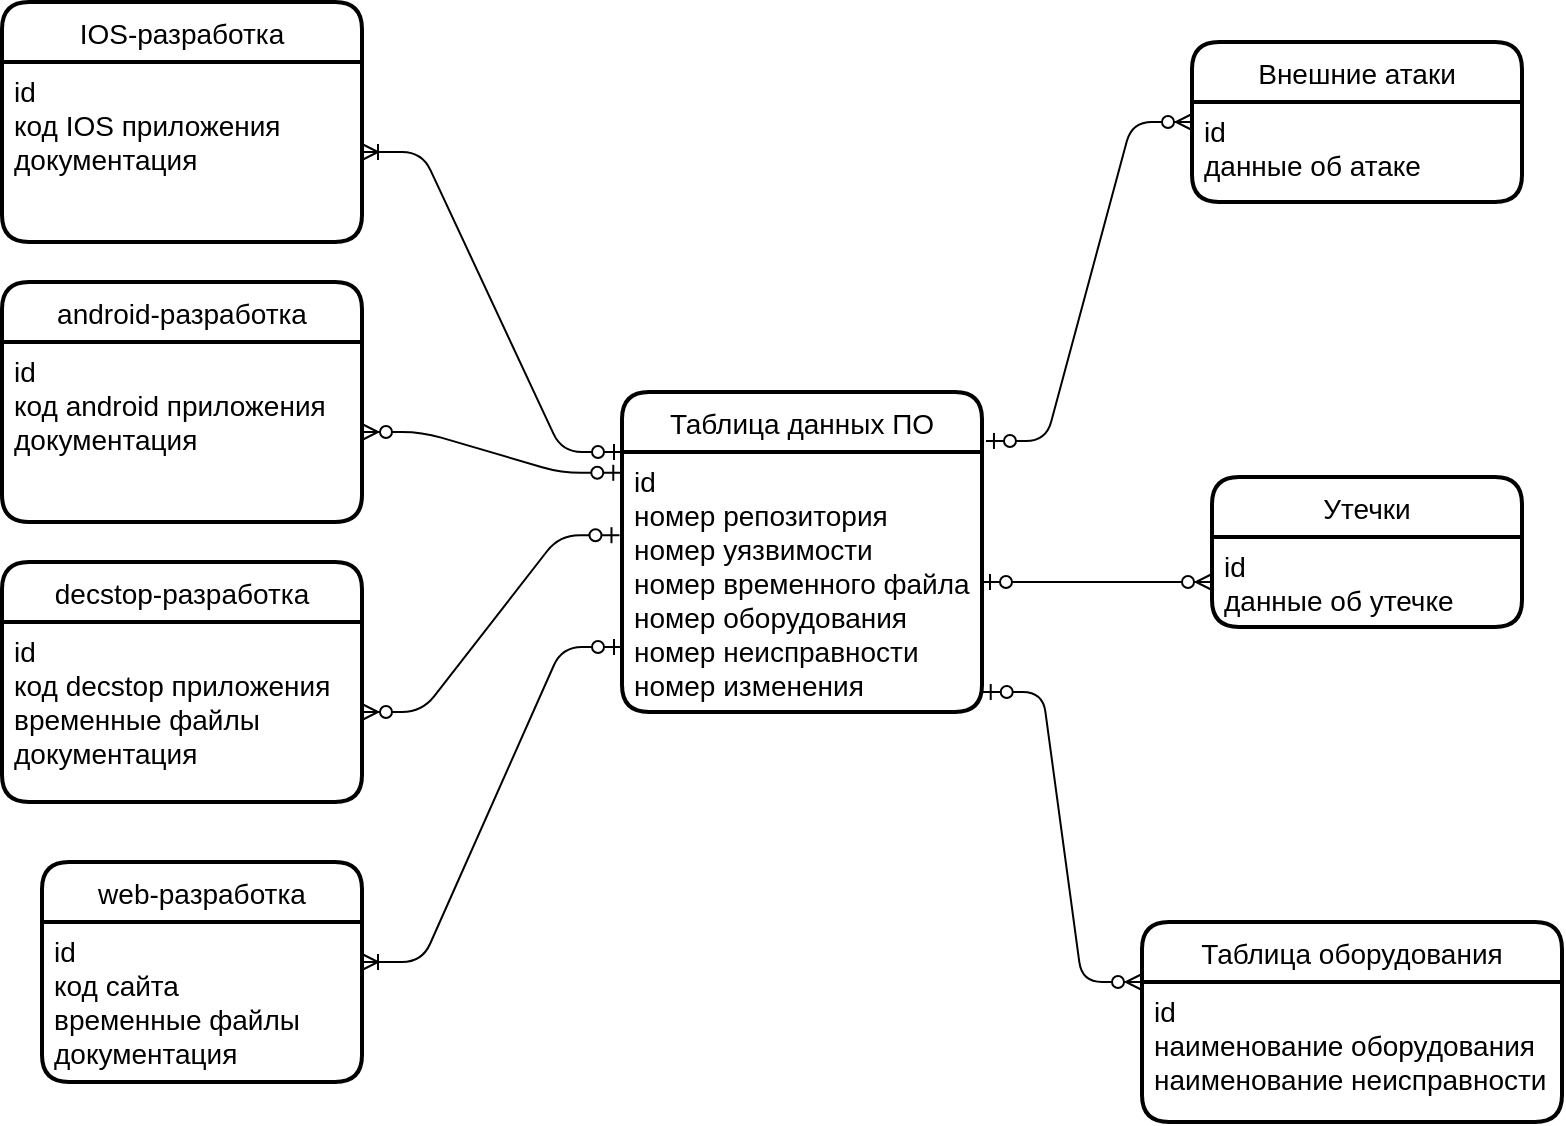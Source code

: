 <mxfile version="14.7.0" type="github">
  <diagram id="C5RBs43oDa-KdzZeNtuy" name="Page-1">
    <mxGraphModel dx="1038" dy="548" grid="1" gridSize="10" guides="1" tooltips="1" connect="1" arrows="1" fold="1" page="1" pageScale="1" pageWidth="827" pageHeight="1169" math="0" shadow="0">
      <root>
        <mxCell id="WIyWlLk6GJQsqaUBKTNV-0" />
        <mxCell id="WIyWlLk6GJQsqaUBKTNV-1" parent="WIyWlLk6GJQsqaUBKTNV-0" />
        <mxCell id="aeCKGbAHGKU6MJixBmlG-6" value="Таблица данных ПО" style="swimlane;childLayout=stackLayout;horizontal=1;startSize=30;horizontalStack=0;rounded=1;fontSize=14;fontStyle=0;strokeWidth=2;resizeParent=0;resizeLast=1;shadow=0;dashed=0;align=center;" vertex="1" parent="WIyWlLk6GJQsqaUBKTNV-1">
          <mxGeometry x="340" y="425" width="180" height="160" as="geometry" />
        </mxCell>
        <mxCell id="aeCKGbAHGKU6MJixBmlG-7" value="id&#xa;номер репозитория&#xa;номер уязвимости&#xa;номер временного файла&#xa;номер оборудования&#xa;номер неисправности&#xa;номер изменения" style="align=left;strokeColor=none;fillColor=none;spacingLeft=4;fontSize=14;verticalAlign=top;resizable=0;rotatable=0;part=1;" vertex="1" parent="aeCKGbAHGKU6MJixBmlG-6">
          <mxGeometry y="30" width="180" height="130" as="geometry" />
        </mxCell>
        <mxCell id="aeCKGbAHGKU6MJixBmlG-8" value="Внешние атаки" style="swimlane;childLayout=stackLayout;horizontal=1;startSize=30;horizontalStack=0;rounded=1;fontSize=14;fontStyle=0;strokeWidth=2;resizeParent=0;resizeLast=1;shadow=0;dashed=0;align=center;" vertex="1" parent="WIyWlLk6GJQsqaUBKTNV-1">
          <mxGeometry x="625" y="250" width="165" height="80" as="geometry" />
        </mxCell>
        <mxCell id="aeCKGbAHGKU6MJixBmlG-9" value="id&#xa;данные об атаке&#xa;" style="align=left;strokeColor=none;fillColor=none;spacingLeft=4;fontSize=14;verticalAlign=top;resizable=0;rotatable=0;part=1;" vertex="1" parent="aeCKGbAHGKU6MJixBmlG-8">
          <mxGeometry y="30" width="165" height="50" as="geometry" />
        </mxCell>
        <mxCell id="aeCKGbAHGKU6MJixBmlG-10" value="Утечки" style="swimlane;childLayout=stackLayout;horizontal=1;startSize=30;horizontalStack=0;rounded=1;fontSize=14;fontStyle=0;strokeWidth=2;resizeParent=0;resizeLast=1;shadow=0;dashed=0;align=center;" vertex="1" parent="WIyWlLk6GJQsqaUBKTNV-1">
          <mxGeometry x="635" y="467.5" width="155" height="75" as="geometry" />
        </mxCell>
        <mxCell id="aeCKGbAHGKU6MJixBmlG-11" value="id&#xa;данные об утечке" style="align=left;strokeColor=none;fillColor=none;spacingLeft=4;fontSize=14;verticalAlign=top;resizable=0;rotatable=0;part=1;" vertex="1" parent="aeCKGbAHGKU6MJixBmlG-10">
          <mxGeometry y="30" width="155" height="45" as="geometry" />
        </mxCell>
        <mxCell id="aeCKGbAHGKU6MJixBmlG-12" value="web-разработка" style="swimlane;childLayout=stackLayout;horizontal=1;startSize=30;horizontalStack=0;rounded=1;fontSize=14;fontStyle=0;strokeWidth=2;resizeParent=0;resizeLast=1;shadow=0;dashed=0;align=center;" vertex="1" parent="WIyWlLk6GJQsqaUBKTNV-1">
          <mxGeometry x="50" y="660" width="160" height="110" as="geometry" />
        </mxCell>
        <mxCell id="aeCKGbAHGKU6MJixBmlG-13" value="id&#xa;код сайта&#xa;временные файлы&#xa;документация" style="align=left;strokeColor=none;fillColor=none;spacingLeft=4;fontSize=14;verticalAlign=top;resizable=0;rotatable=0;part=1;" vertex="1" parent="aeCKGbAHGKU6MJixBmlG-12">
          <mxGeometry y="30" width="160" height="80" as="geometry" />
        </mxCell>
        <mxCell id="aeCKGbAHGKU6MJixBmlG-14" value="Таблица оборудования" style="swimlane;childLayout=stackLayout;horizontal=1;startSize=30;horizontalStack=0;rounded=1;fontSize=14;fontStyle=0;strokeWidth=2;resizeParent=0;resizeLast=1;shadow=0;dashed=0;align=center;" vertex="1" parent="WIyWlLk6GJQsqaUBKTNV-1">
          <mxGeometry x="600" y="690" width="210" height="100" as="geometry" />
        </mxCell>
        <mxCell id="aeCKGbAHGKU6MJixBmlG-15" value="id&#xa;наименование оборудования&#xa;наименование неисправности" style="align=left;strokeColor=none;fillColor=none;spacingLeft=4;fontSize=14;verticalAlign=top;resizable=0;rotatable=0;part=1;" vertex="1" parent="aeCKGbAHGKU6MJixBmlG-14">
          <mxGeometry y="30" width="210" height="70" as="geometry" />
        </mxCell>
        <mxCell id="aeCKGbAHGKU6MJixBmlG-21" value="" style="edgeStyle=entityRelationEdgeStyle;fontSize=12;html=1;endArrow=ERzeroToMany;startArrow=ERzeroToOne;exitX=1.002;exitY=0.923;exitDx=0;exitDy=0;exitPerimeter=0;entryX=0;entryY=0;entryDx=0;entryDy=0;" edge="1" parent="WIyWlLk6GJQsqaUBKTNV-1" source="aeCKGbAHGKU6MJixBmlG-7" target="aeCKGbAHGKU6MJixBmlG-15">
          <mxGeometry width="100" height="100" relative="1" as="geometry">
            <mxPoint x="400" y="770" as="sourcePoint" />
            <mxPoint x="500" y="670" as="targetPoint" />
          </mxGeometry>
        </mxCell>
        <mxCell id="aeCKGbAHGKU6MJixBmlG-22" value="" style="edgeStyle=entityRelationEdgeStyle;fontSize=12;html=1;endArrow=ERzeroToMany;startArrow=ERzeroToOne;exitX=1;exitY=0.5;exitDx=0;exitDy=0;entryX=0;entryY=0.5;entryDx=0;entryDy=0;" edge="1" parent="WIyWlLk6GJQsqaUBKTNV-1" source="aeCKGbAHGKU6MJixBmlG-7" target="aeCKGbAHGKU6MJixBmlG-11">
          <mxGeometry width="100" height="100" relative="1" as="geometry">
            <mxPoint x="410" y="740" as="sourcePoint" />
            <mxPoint x="510" y="640" as="targetPoint" />
          </mxGeometry>
        </mxCell>
        <mxCell id="aeCKGbAHGKU6MJixBmlG-23" value="" style="edgeStyle=entityRelationEdgeStyle;fontSize=12;html=1;endArrow=ERzeroToMany;startArrow=ERzeroToOne;entryX=0;entryY=0.5;entryDx=0;entryDy=0;exitX=1.011;exitY=0.153;exitDx=0;exitDy=0;exitPerimeter=0;" edge="1" parent="WIyWlLk6GJQsqaUBKTNV-1" source="aeCKGbAHGKU6MJixBmlG-6" target="aeCKGbAHGKU6MJixBmlG-8">
          <mxGeometry width="100" height="100" relative="1" as="geometry">
            <mxPoint x="430" y="400" as="sourcePoint" />
            <mxPoint x="530" y="300" as="targetPoint" />
          </mxGeometry>
        </mxCell>
        <mxCell id="aeCKGbAHGKU6MJixBmlG-25" value="decstop-разработка" style="swimlane;childLayout=stackLayout;horizontal=1;startSize=30;horizontalStack=0;rounded=1;fontSize=14;fontStyle=0;strokeWidth=2;resizeParent=0;resizeLast=1;shadow=0;dashed=0;align=center;" vertex="1" parent="WIyWlLk6GJQsqaUBKTNV-1">
          <mxGeometry x="30" y="510" width="180" height="120" as="geometry" />
        </mxCell>
        <mxCell id="aeCKGbAHGKU6MJixBmlG-26" value="id&#xa;код decstop приложения&#xa;временные файлы&#xa;документация" style="align=left;strokeColor=none;fillColor=none;spacingLeft=4;fontSize=14;verticalAlign=top;resizable=0;rotatable=0;part=1;" vertex="1" parent="aeCKGbAHGKU6MJixBmlG-25">
          <mxGeometry y="30" width="180" height="90" as="geometry" />
        </mxCell>
        <mxCell id="aeCKGbAHGKU6MJixBmlG-29" value="" style="edgeStyle=entityRelationEdgeStyle;fontSize=12;html=1;endArrow=ERzeroToMany;startArrow=ERzeroToOne;exitX=-0.007;exitY=0.32;exitDx=0;exitDy=0;exitPerimeter=0;entryX=1;entryY=0.5;entryDx=0;entryDy=0;" edge="1" parent="WIyWlLk6GJQsqaUBKTNV-1" source="aeCKGbAHGKU6MJixBmlG-7" target="aeCKGbAHGKU6MJixBmlG-26">
          <mxGeometry width="100" height="100" relative="1" as="geometry">
            <mxPoint x="260" y="400" as="sourcePoint" />
            <mxPoint x="360" y="300" as="targetPoint" />
          </mxGeometry>
        </mxCell>
        <mxCell id="aeCKGbAHGKU6MJixBmlG-30" value="android-разработка" style="swimlane;childLayout=stackLayout;horizontal=1;startSize=30;horizontalStack=0;rounded=1;fontSize=14;fontStyle=0;strokeWidth=2;resizeParent=0;resizeLast=1;shadow=0;dashed=0;align=center;arcSize=15;" vertex="1" parent="WIyWlLk6GJQsqaUBKTNV-1">
          <mxGeometry x="30" y="370" width="180" height="120" as="geometry" />
        </mxCell>
        <mxCell id="aeCKGbAHGKU6MJixBmlG-31" value="id&#xa;код android приложения&#xa;документация" style="align=left;strokeColor=none;fillColor=none;spacingLeft=4;fontSize=14;verticalAlign=top;resizable=0;rotatable=0;part=1;" vertex="1" parent="aeCKGbAHGKU6MJixBmlG-30">
          <mxGeometry y="30" width="180" height="90" as="geometry" />
        </mxCell>
        <mxCell id="aeCKGbAHGKU6MJixBmlG-32" value="IOS-разработка" style="swimlane;childLayout=stackLayout;horizontal=1;startSize=30;horizontalStack=0;rounded=1;fontSize=14;fontStyle=0;strokeWidth=2;resizeParent=0;resizeLast=1;shadow=0;dashed=0;align=center;arcSize=15;" vertex="1" parent="WIyWlLk6GJQsqaUBKTNV-1">
          <mxGeometry x="30" y="230" width="180" height="120" as="geometry" />
        </mxCell>
        <mxCell id="aeCKGbAHGKU6MJixBmlG-33" value="id&#xa;код IOS приложения&#xa;документация" style="align=left;strokeColor=none;fillColor=none;spacingLeft=4;fontSize=14;verticalAlign=top;resizable=0;rotatable=0;part=1;" vertex="1" parent="aeCKGbAHGKU6MJixBmlG-32">
          <mxGeometry y="30" width="180" height="90" as="geometry" />
        </mxCell>
        <mxCell id="aeCKGbAHGKU6MJixBmlG-35" value="" style="edgeStyle=entityRelationEdgeStyle;fontSize=12;html=1;endArrow=ERzeroToMany;startArrow=ERzeroToOne;exitX=-0.002;exitY=0.08;exitDx=0;exitDy=0;exitPerimeter=0;entryX=1;entryY=0.5;entryDx=0;entryDy=0;" edge="1" parent="WIyWlLk6GJQsqaUBKTNV-1" source="aeCKGbAHGKU6MJixBmlG-7" target="aeCKGbAHGKU6MJixBmlG-31">
          <mxGeometry width="100" height="100" relative="1" as="geometry">
            <mxPoint x="290" y="390" as="sourcePoint" />
            <mxPoint x="390" y="290" as="targetPoint" />
          </mxGeometry>
        </mxCell>
        <mxCell id="aeCKGbAHGKU6MJixBmlG-36" value="" style="edgeStyle=entityRelationEdgeStyle;fontSize=12;html=1;endArrow=ERoneToMany;startArrow=ERzeroToOne;exitX=0;exitY=0;exitDx=0;exitDy=0;entryX=1;entryY=0.5;entryDx=0;entryDy=0;" edge="1" parent="WIyWlLk6GJQsqaUBKTNV-1" source="aeCKGbAHGKU6MJixBmlG-7" target="aeCKGbAHGKU6MJixBmlG-33">
          <mxGeometry width="100" height="100" relative="1" as="geometry">
            <mxPoint x="314" y="410" as="sourcePoint" />
            <mxPoint x="414" y="310" as="targetPoint" />
          </mxGeometry>
        </mxCell>
        <mxCell id="aeCKGbAHGKU6MJixBmlG-37" value="" style="edgeStyle=entityRelationEdgeStyle;fontSize=12;html=1;endArrow=ERoneToMany;startArrow=ERzeroToOne;exitX=0;exitY=0.75;exitDx=0;exitDy=0;entryX=1;entryY=0.25;entryDx=0;entryDy=0;" edge="1" parent="WIyWlLk6GJQsqaUBKTNV-1" source="aeCKGbAHGKU6MJixBmlG-7" target="aeCKGbAHGKU6MJixBmlG-13">
          <mxGeometry width="100" height="100" relative="1" as="geometry">
            <mxPoint x="300" y="765" as="sourcePoint" />
            <mxPoint x="400" y="665" as="targetPoint" />
          </mxGeometry>
        </mxCell>
      </root>
    </mxGraphModel>
  </diagram>
</mxfile>
